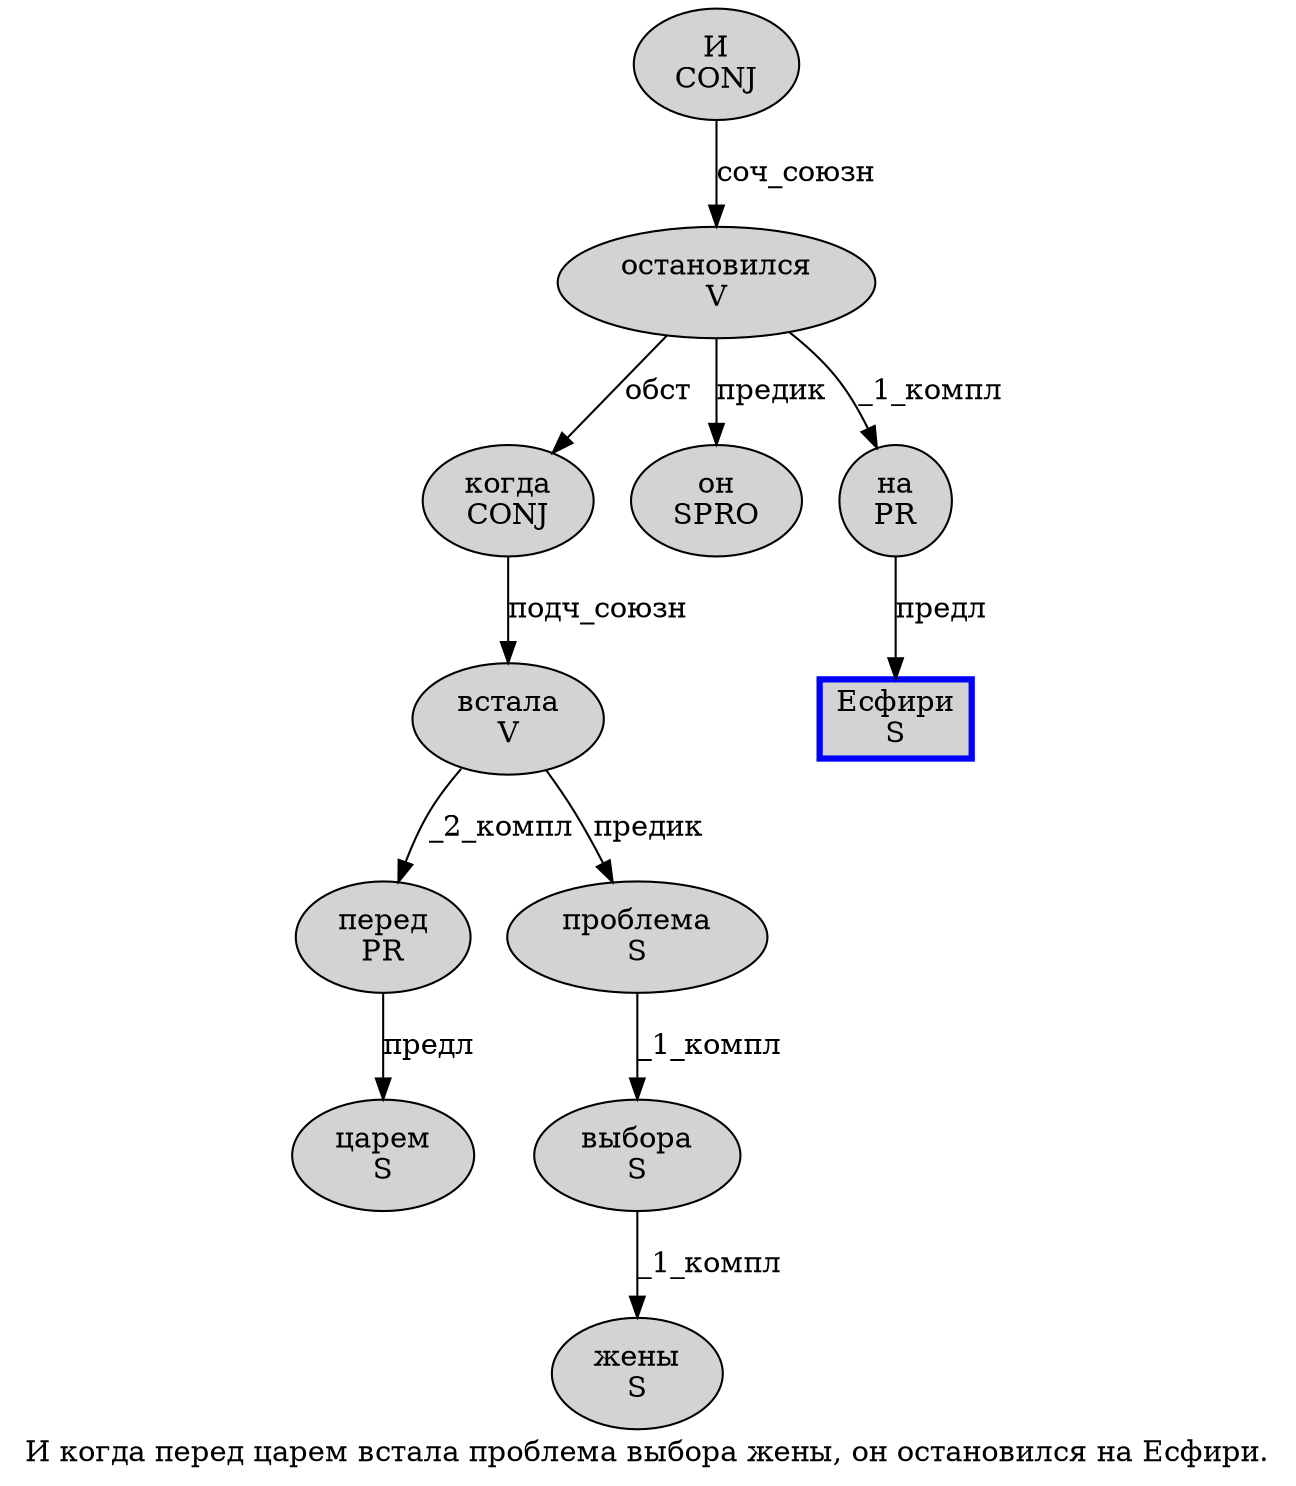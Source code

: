 digraph SENTENCE_407 {
	graph [label="И когда перед царем встала проблема выбора жены, он остановился на Есфири."]
	node [style=filled]
		0 [label="И
CONJ" color="" fillcolor=lightgray penwidth=1 shape=ellipse]
		1 [label="когда
CONJ" color="" fillcolor=lightgray penwidth=1 shape=ellipse]
		2 [label="перед
PR" color="" fillcolor=lightgray penwidth=1 shape=ellipse]
		3 [label="царем
S" color="" fillcolor=lightgray penwidth=1 shape=ellipse]
		4 [label="встала
V" color="" fillcolor=lightgray penwidth=1 shape=ellipse]
		5 [label="проблема
S" color="" fillcolor=lightgray penwidth=1 shape=ellipse]
		6 [label="выбора
S" color="" fillcolor=lightgray penwidth=1 shape=ellipse]
		7 [label="жены
S" color="" fillcolor=lightgray penwidth=1 shape=ellipse]
		9 [label="он
SPRO" color="" fillcolor=lightgray penwidth=1 shape=ellipse]
		10 [label="остановился
V" color="" fillcolor=lightgray penwidth=1 shape=ellipse]
		11 [label="на
PR" color="" fillcolor=lightgray penwidth=1 shape=ellipse]
		12 [label="Есфири
S" color=blue fillcolor=lightgray penwidth=3 shape=box]
			5 -> 6 [label="_1_компл"]
			2 -> 3 [label="предл"]
			4 -> 2 [label="_2_компл"]
			4 -> 5 [label="предик"]
			6 -> 7 [label="_1_компл"]
			11 -> 12 [label="предл"]
			0 -> 10 [label="соч_союзн"]
			10 -> 1 [label="обст"]
			10 -> 9 [label="предик"]
			10 -> 11 [label="_1_компл"]
			1 -> 4 [label="подч_союзн"]
}